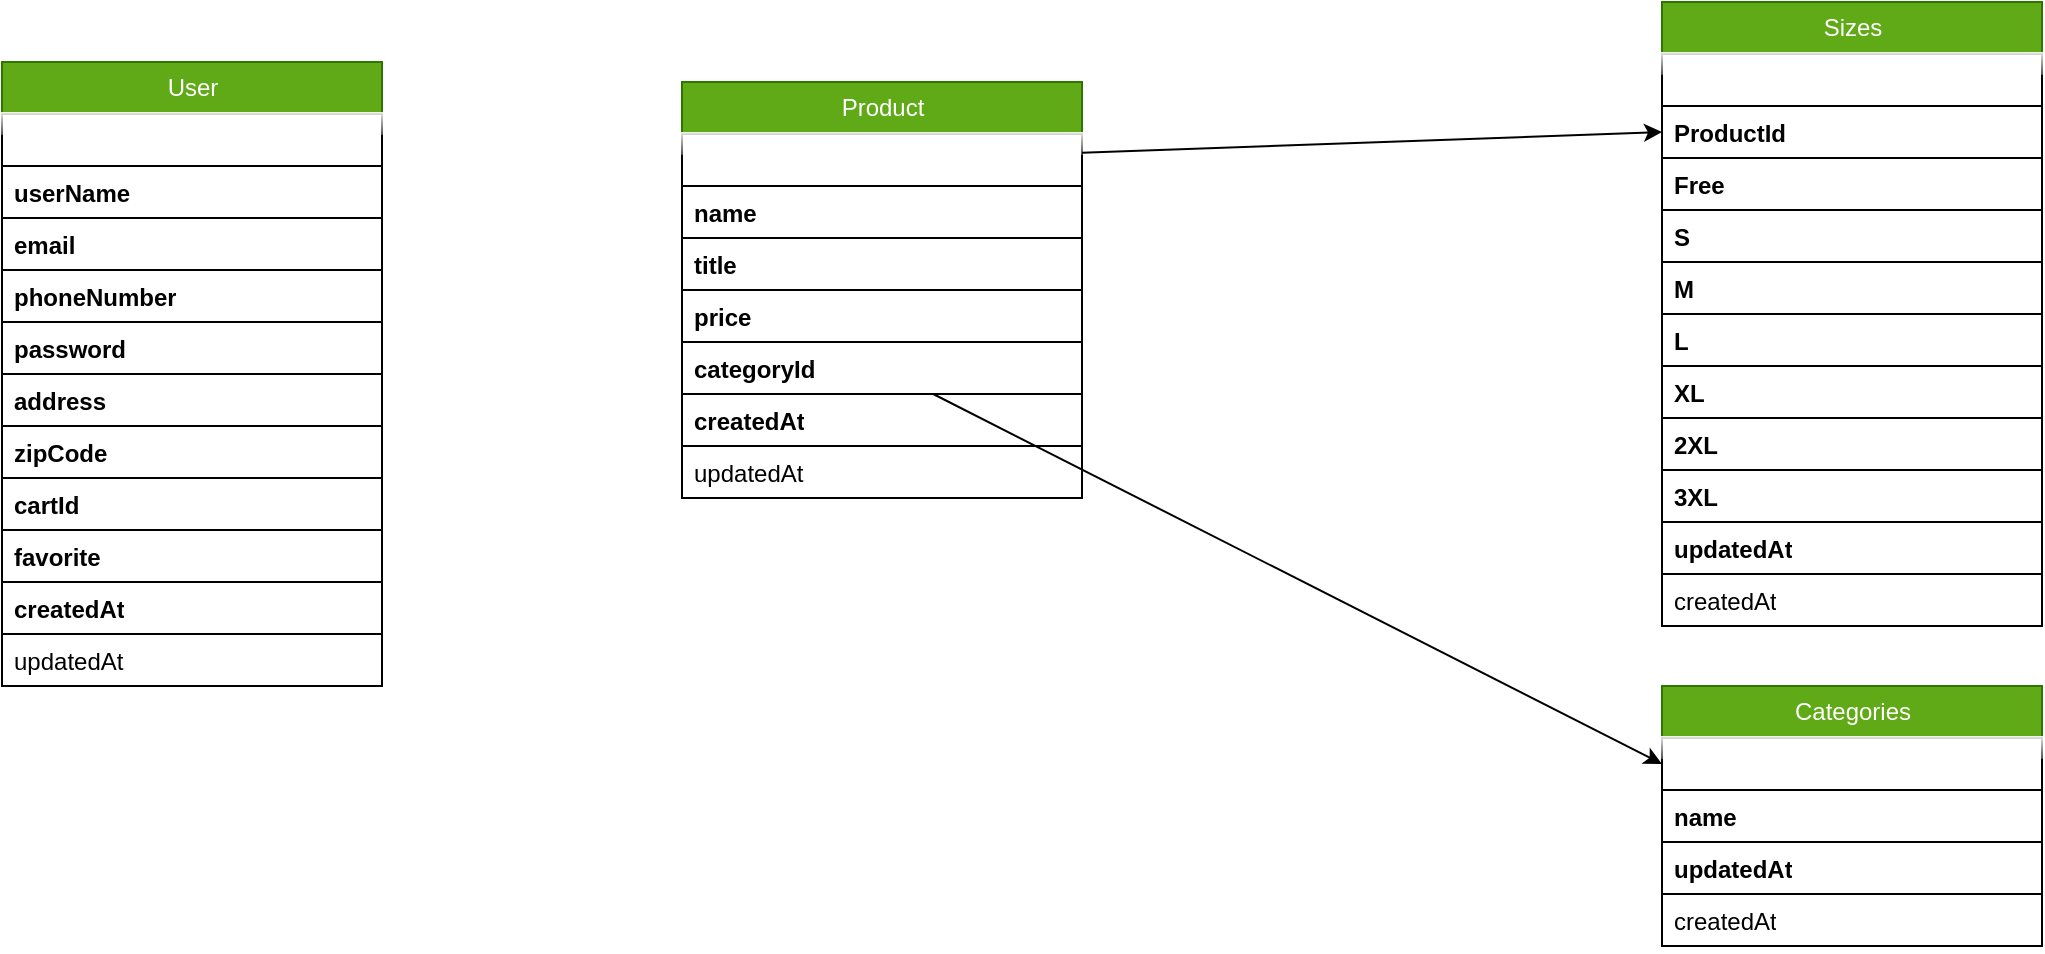 <mxfile>
    <diagram id="VVfCD4cTJvNlWvyD3Cdj" name="Page-1">
        <mxGraphModel dx="1145" dy="813" grid="1" gridSize="10" guides="1" tooltips="1" connect="1" arrows="1" fold="1" page="1" pageScale="1" pageWidth="850" pageHeight="1100" math="0" shadow="0">
            <root>
                <mxCell id="0"/>
                <mxCell id="1" parent="0"/>
                <mxCell id="2" value="User" style="swimlane;fontStyle=0;childLayout=stackLayout;horizontal=1;startSize=26;fillColor=#60a917;horizontalStack=0;resizeParent=1;resizeParentMax=0;resizeLast=0;collapsible=1;marginBottom=0;html=1;fontColor=#ffffff;strokeColor=#2D7600;" parent="1" vertex="1">
                    <mxGeometry x="100" y="100" width="190" height="312" as="geometry"/>
                </mxCell>
                <mxCell id="3" value="Id" style="text;strokeColor=default;fillColor=default;align=left;verticalAlign=top;spacingLeft=4;spacingRight=4;overflow=hidden;rotatable=0;points=[[0,0.5],[1,0.5]];portConstraint=eastwest;whiteSpace=wrap;html=1;fontColor=#ffffff;glass=1;fontStyle=1" parent="2" vertex="1">
                    <mxGeometry y="26" width="190" height="26" as="geometry"/>
                </mxCell>
                <mxCell id="6" value="userName" style="text;strokeColor=default;fillColor=default;align=left;verticalAlign=top;spacingLeft=4;spacingRight=4;overflow=hidden;rotatable=0;points=[[0,0.5],[1,0.5]];portConstraint=eastwest;whiteSpace=wrap;html=1;rounded=0;fontStyle=1;horizontal=1;" parent="2" vertex="1">
                    <mxGeometry y="52" width="190" height="26" as="geometry"/>
                </mxCell>
                <mxCell id="8" value="email" style="text;strokeColor=default;fillColor=default;align=left;verticalAlign=top;spacingLeft=4;spacingRight=4;overflow=hidden;rotatable=0;points=[[0,0.5],[1,0.5]];portConstraint=eastwest;whiteSpace=wrap;html=1;fontStyle=1;horizontal=1;" parent="2" vertex="1">
                    <mxGeometry y="78" width="190" height="26" as="geometry"/>
                </mxCell>
                <mxCell id="9" value="phoneNumber" style="text;strokeColor=default;fillColor=default;align=left;verticalAlign=top;spacingLeft=4;spacingRight=4;overflow=hidden;rotatable=0;points=[[0,0.5],[1,0.5]];portConstraint=eastwest;whiteSpace=wrap;html=1;fontStyle=1;horizontal=1;" parent="2" vertex="1">
                    <mxGeometry y="104" width="190" height="26" as="geometry"/>
                </mxCell>
                <mxCell id="10" value="password" style="text;strokeColor=default;fillColor=default;align=left;verticalAlign=top;spacingLeft=4;spacingRight=4;overflow=hidden;rotatable=0;points=[[0,0.5],[1,0.5]];portConstraint=eastwest;whiteSpace=wrap;html=1;fontStyle=1;horizontal=1;" parent="2" vertex="1">
                    <mxGeometry y="130" width="190" height="26" as="geometry"/>
                </mxCell>
                <mxCell id="7" value="address" style="text;strokeColor=default;fillColor=default;align=left;verticalAlign=top;spacingLeft=4;spacingRight=4;overflow=hidden;rotatable=0;points=[[0,0.5],[1,0.5]];portConstraint=eastwest;whiteSpace=wrap;html=1;fontStyle=1;horizontal=1;" parent="2" vertex="1">
                    <mxGeometry y="156" width="190" height="26" as="geometry"/>
                </mxCell>
                <mxCell id="11" value="zipCode" style="text;strokeColor=default;fillColor=default;align=left;verticalAlign=top;spacingLeft=4;spacingRight=4;overflow=hidden;rotatable=0;points=[[0,0.5],[1,0.5]];portConstraint=eastwest;whiteSpace=wrap;html=1;fontStyle=1;horizontal=1;" parent="2" vertex="1">
                    <mxGeometry y="182" width="190" height="26" as="geometry"/>
                </mxCell>
                <mxCell id="12" value="cartId" style="text;strokeColor=default;fillColor=default;align=left;verticalAlign=top;spacingLeft=4;spacingRight=4;overflow=hidden;rotatable=0;points=[[0,0.5],[1,0.5]];portConstraint=eastwest;whiteSpace=wrap;html=1;fontStyle=1;horizontal=1;" parent="2" vertex="1">
                    <mxGeometry y="208" width="190" height="26" as="geometry"/>
                </mxCell>
                <mxCell id="15" value="favorite" style="text;strokeColor=default;fillColor=default;align=left;verticalAlign=top;spacingLeft=4;spacingRight=4;overflow=hidden;rotatable=0;points=[[0,0.5],[1,0.5]];portConstraint=eastwest;whiteSpace=wrap;html=1;fontStyle=1;horizontal=1;" parent="2" vertex="1">
                    <mxGeometry y="234" width="190" height="26" as="geometry"/>
                </mxCell>
                <mxCell id="13" value="createdAt" style="text;strokeColor=default;fillColor=default;align=left;verticalAlign=top;spacingLeft=4;spacingRight=4;overflow=hidden;rotatable=0;points=[[0,0.5],[1,0.5]];portConstraint=eastwest;whiteSpace=wrap;html=1;fontStyle=1;horizontal=1;" parent="2" vertex="1">
                    <mxGeometry y="260" width="190" height="26" as="geometry"/>
                </mxCell>
                <mxCell id="14" value="updatedAt" style="text;strokeColor=default;fillColor=default;align=left;verticalAlign=top;spacingLeft=4;spacingRight=4;overflow=hidden;rotatable=0;points=[[0,0.5],[1,0.5]];portConstraint=eastwest;whiteSpace=wrap;html=1;shadow=0;glass=0;" parent="2" vertex="1">
                    <mxGeometry y="286" width="190" height="26" as="geometry"/>
                </mxCell>
                <mxCell id="17" value="Product" style="swimlane;fontStyle=0;childLayout=stackLayout;horizontal=1;startSize=26;fillColor=#60a917;horizontalStack=0;resizeParent=1;resizeParentMax=0;resizeLast=0;collapsible=1;marginBottom=0;html=1;fontColor=#ffffff;strokeColor=#2D7600;" vertex="1" parent="1">
                    <mxGeometry x="440" y="110" width="200" height="208" as="geometry"/>
                </mxCell>
                <mxCell id="18" value="Id" style="text;strokeColor=default;fillColor=default;align=left;verticalAlign=top;spacingLeft=4;spacingRight=4;overflow=hidden;rotatable=0;points=[[0,0.5],[1,0.5]];portConstraint=eastwest;whiteSpace=wrap;html=1;fontColor=#ffffff;glass=1;fontStyle=1" vertex="1" parent="17">
                    <mxGeometry y="26" width="200" height="26" as="geometry"/>
                </mxCell>
                <mxCell id="19" value="name" style="text;strokeColor=default;fillColor=default;align=left;verticalAlign=top;spacingLeft=4;spacingRight=4;overflow=hidden;rotatable=0;points=[[0,0.5],[1,0.5]];portConstraint=eastwest;whiteSpace=wrap;html=1;rounded=0;fontStyle=1;horizontal=1;" vertex="1" parent="17">
                    <mxGeometry y="52" width="200" height="26" as="geometry"/>
                </mxCell>
                <mxCell id="20" value="title" style="text;strokeColor=default;fillColor=default;align=left;verticalAlign=top;spacingLeft=4;spacingRight=4;overflow=hidden;rotatable=0;points=[[0,0.5],[1,0.5]];portConstraint=eastwest;whiteSpace=wrap;html=1;fontStyle=1;horizontal=1;" vertex="1" parent="17">
                    <mxGeometry y="78" width="200" height="26" as="geometry"/>
                </mxCell>
                <mxCell id="21" value="price" style="text;strokeColor=default;fillColor=default;align=left;verticalAlign=top;spacingLeft=4;spacingRight=4;overflow=hidden;rotatable=0;points=[[0,0.5],[1,0.5]];portConstraint=eastwest;whiteSpace=wrap;html=1;fontStyle=1;horizontal=1;" vertex="1" parent="17">
                    <mxGeometry y="104" width="200" height="26" as="geometry"/>
                </mxCell>
                <mxCell id="22" value="categoryId" style="text;strokeColor=default;fillColor=default;align=left;verticalAlign=top;spacingLeft=4;spacingRight=4;overflow=hidden;rotatable=0;points=[[0,0.5],[1,0.5]];portConstraint=eastwest;whiteSpace=wrap;html=1;fontStyle=1;horizontal=1;" vertex="1" parent="17">
                    <mxGeometry y="130" width="200" height="26" as="geometry"/>
                </mxCell>
                <mxCell id="27" value="createdAt" style="text;strokeColor=default;fillColor=default;align=left;verticalAlign=top;spacingLeft=4;spacingRight=4;overflow=hidden;rotatable=0;points=[[0,0.5],[1,0.5]];portConstraint=eastwest;whiteSpace=wrap;html=1;fontStyle=1;horizontal=1;" vertex="1" parent="17">
                    <mxGeometry y="156" width="200" height="26" as="geometry"/>
                </mxCell>
                <mxCell id="28" value="updatedAt" style="text;strokeColor=default;fillColor=default;align=left;verticalAlign=top;spacingLeft=4;spacingRight=4;overflow=hidden;rotatable=0;points=[[0,0.5],[1,0.5]];portConstraint=eastwest;whiteSpace=wrap;html=1;shadow=0;glass=0;" vertex="1" parent="17">
                    <mxGeometry y="182" width="200" height="26" as="geometry"/>
                </mxCell>
                <mxCell id="29" value="Sizes" style="swimlane;fontStyle=0;childLayout=stackLayout;horizontal=1;startSize=26;fillColor=#60a917;horizontalStack=0;resizeParent=1;resizeParentMax=0;resizeLast=0;collapsible=1;marginBottom=0;html=1;fontColor=#ffffff;strokeColor=#2D7600;" vertex="1" parent="1">
                    <mxGeometry x="930" y="70" width="190" height="312" as="geometry"/>
                </mxCell>
                <mxCell id="30" value="Id" style="text;strokeColor=default;fillColor=default;align=left;verticalAlign=top;spacingLeft=4;spacingRight=4;overflow=hidden;rotatable=0;points=[[0,0.5],[1,0.5]];portConstraint=eastwest;whiteSpace=wrap;html=1;fontColor=#ffffff;glass=1;fontStyle=1" vertex="1" parent="29">
                    <mxGeometry y="26" width="190" height="26" as="geometry"/>
                </mxCell>
                <mxCell id="31" value="ProductId" style="text;strokeColor=default;fillColor=default;align=left;verticalAlign=top;spacingLeft=4;spacingRight=4;overflow=hidden;rotatable=0;points=[[0,0.5],[1,0.5]];portConstraint=eastwest;whiteSpace=wrap;html=1;rounded=0;fontStyle=1;horizontal=1;" vertex="1" parent="29">
                    <mxGeometry y="52" width="190" height="26" as="geometry"/>
                </mxCell>
                <mxCell id="32" value="Free" style="text;strokeColor=default;fillColor=default;align=left;verticalAlign=top;spacingLeft=4;spacingRight=4;overflow=hidden;rotatable=0;points=[[0,0.5],[1,0.5]];portConstraint=eastwest;whiteSpace=wrap;html=1;fontStyle=1;horizontal=1;" vertex="1" parent="29">
                    <mxGeometry y="78" width="190" height="26" as="geometry"/>
                </mxCell>
                <mxCell id="33" value="S" style="text;strokeColor=default;fillColor=default;align=left;verticalAlign=top;spacingLeft=4;spacingRight=4;overflow=hidden;rotatable=0;points=[[0,0.5],[1,0.5]];portConstraint=eastwest;whiteSpace=wrap;html=1;fontStyle=1;horizontal=1;" vertex="1" parent="29">
                    <mxGeometry y="104" width="190" height="26" as="geometry"/>
                </mxCell>
                <mxCell id="34" value="M" style="text;strokeColor=default;fillColor=default;align=left;verticalAlign=top;spacingLeft=4;spacingRight=4;overflow=hidden;rotatable=0;points=[[0,0.5],[1,0.5]];portConstraint=eastwest;whiteSpace=wrap;html=1;fontStyle=1;horizontal=1;" vertex="1" parent="29">
                    <mxGeometry y="130" width="190" height="26" as="geometry"/>
                </mxCell>
                <mxCell id="35" value="L" style="text;strokeColor=default;fillColor=default;align=left;verticalAlign=top;spacingLeft=4;spacingRight=4;overflow=hidden;rotatable=0;points=[[0,0.5],[1,0.5]];portConstraint=eastwest;whiteSpace=wrap;html=1;fontStyle=1;horizontal=1;" vertex="1" parent="29">
                    <mxGeometry y="156" width="190" height="26" as="geometry"/>
                </mxCell>
                <mxCell id="36" value="XL" style="text;strokeColor=default;fillColor=default;align=left;verticalAlign=top;spacingLeft=4;spacingRight=4;overflow=hidden;rotatable=0;points=[[0,0.5],[1,0.5]];portConstraint=eastwest;whiteSpace=wrap;html=1;fontStyle=1;horizontal=1;" vertex="1" parent="29">
                    <mxGeometry y="182" width="190" height="26" as="geometry"/>
                </mxCell>
                <mxCell id="37" value="2XL" style="text;strokeColor=default;fillColor=default;align=left;verticalAlign=top;spacingLeft=4;spacingRight=4;overflow=hidden;rotatable=0;points=[[0,0.5],[1,0.5]];portConstraint=eastwest;whiteSpace=wrap;html=1;fontStyle=1;horizontal=1;" vertex="1" parent="29">
                    <mxGeometry y="208" width="190" height="26" as="geometry"/>
                </mxCell>
                <mxCell id="38" value="3XL" style="text;strokeColor=default;fillColor=default;align=left;verticalAlign=top;spacingLeft=4;spacingRight=4;overflow=hidden;rotatable=0;points=[[0,0.5],[1,0.5]];portConstraint=eastwest;whiteSpace=wrap;html=1;fontStyle=1;horizontal=1;" vertex="1" parent="29">
                    <mxGeometry y="234" width="190" height="26" as="geometry"/>
                </mxCell>
                <mxCell id="39" value="updatedAt" style="text;strokeColor=default;fillColor=default;align=left;verticalAlign=top;spacingLeft=4;spacingRight=4;overflow=hidden;rotatable=0;points=[[0,0.5],[1,0.5]];portConstraint=eastwest;whiteSpace=wrap;html=1;fontStyle=1;horizontal=1;" vertex="1" parent="29">
                    <mxGeometry y="260" width="190" height="26" as="geometry"/>
                </mxCell>
                <mxCell id="40" value="createdAt" style="text;strokeColor=default;fillColor=default;align=left;verticalAlign=top;spacingLeft=4;spacingRight=4;overflow=hidden;rotatable=0;points=[[0,0.5],[1,0.5]];portConstraint=eastwest;whiteSpace=wrap;html=1;shadow=0;glass=0;" vertex="1" parent="29">
                    <mxGeometry y="286" width="190" height="26" as="geometry"/>
                </mxCell>
                <mxCell id="43" style="edgeStyle=none;html=1;entryX=0;entryY=0.5;entryDx=0;entryDy=0;" edge="1" parent="1" source="18" target="31">
                    <mxGeometry relative="1" as="geometry">
                        <Array as="points"/>
                    </mxGeometry>
                </mxCell>
                <mxCell id="44" value="Categories" style="swimlane;fontStyle=0;childLayout=stackLayout;horizontal=1;startSize=26;fillColor=#60a917;horizontalStack=0;resizeParent=1;resizeParentMax=0;resizeLast=0;collapsible=1;marginBottom=0;html=1;fontColor=#ffffff;strokeColor=#2D7600;" vertex="1" parent="1">
                    <mxGeometry x="930" y="412" width="190" height="130" as="geometry"/>
                </mxCell>
                <mxCell id="45" value="Id" style="text;strokeColor=default;fillColor=default;align=left;verticalAlign=top;spacingLeft=4;spacingRight=4;overflow=hidden;rotatable=0;points=[[0,0.5],[1,0.5]];portConstraint=eastwest;whiteSpace=wrap;html=1;fontColor=#ffffff;glass=1;fontStyle=1" vertex="1" parent="44">
                    <mxGeometry y="26" width="190" height="26" as="geometry"/>
                </mxCell>
                <mxCell id="46" value="name" style="text;strokeColor=default;fillColor=default;align=left;verticalAlign=top;spacingLeft=4;spacingRight=4;overflow=hidden;rotatable=0;points=[[0,0.5],[1,0.5]];portConstraint=eastwest;whiteSpace=wrap;html=1;rounded=0;fontStyle=1;horizontal=1;" vertex="1" parent="44">
                    <mxGeometry y="52" width="190" height="26" as="geometry"/>
                </mxCell>
                <mxCell id="54" value="updatedAt" style="text;strokeColor=default;fillColor=default;align=left;verticalAlign=top;spacingLeft=4;spacingRight=4;overflow=hidden;rotatable=0;points=[[0,0.5],[1,0.5]];portConstraint=eastwest;whiteSpace=wrap;html=1;fontStyle=1;horizontal=1;" vertex="1" parent="44">
                    <mxGeometry y="78" width="190" height="26" as="geometry"/>
                </mxCell>
                <mxCell id="55" value="createdAt" style="text;strokeColor=default;fillColor=default;align=left;verticalAlign=top;spacingLeft=4;spacingRight=4;overflow=hidden;rotatable=0;points=[[0,0.5],[1,0.5]];portConstraint=eastwest;whiteSpace=wrap;html=1;shadow=0;glass=0;" vertex="1" parent="44">
                    <mxGeometry y="104" width="190" height="26" as="geometry"/>
                </mxCell>
                <mxCell id="56" style="edgeStyle=none;html=1;entryX=0;entryY=0.5;entryDx=0;entryDy=0;" edge="1" parent="1" source="22" target="45">
                    <mxGeometry relative="1" as="geometry">
                        <mxPoint x="860" y="440" as="targetPoint"/>
                        <Array as="points"/>
                    </mxGeometry>
                </mxCell>
                <mxCell id="57" style="edgeStyle=none;html=1;exitX=0;exitY=0.5;exitDx=0;exitDy=0;" edge="1" parent="1" source="45">
                    <mxGeometry relative="1" as="geometry">
                        <mxPoint x="929.545" y="450.636" as="targetPoint"/>
                    </mxGeometry>
                </mxCell>
            </root>
        </mxGraphModel>
    </diagram>
</mxfile>